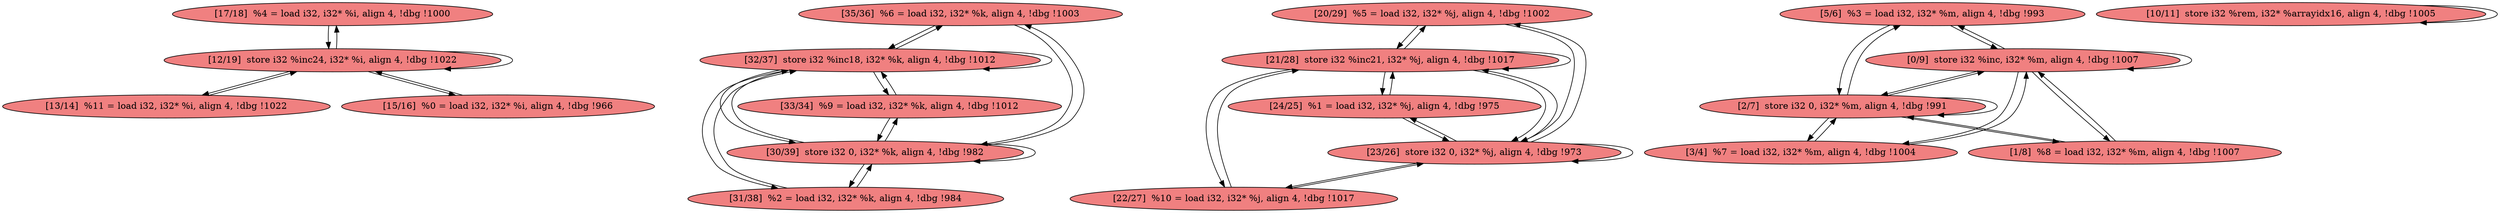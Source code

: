 
digraph G {


node238 [fillcolor=lightcoral,label="[17/18]  %4 = load i32, i32* %i, align 4, !dbg !1000",shape=ellipse,style=filled ]
node239 [fillcolor=lightcoral,label="[35/36]  %6 = load i32, i32* %k, align 4, !dbg !1003",shape=ellipse,style=filled ]
node236 [fillcolor=lightcoral,label="[32/37]  store i32 %inc18, i32* %k, align 4, !dbg !1012",shape=ellipse,style=filled ]
node225 [fillcolor=lightcoral,label="[20/29]  %5 = load i32, i32* %j, align 4, !dbg !1002",shape=ellipse,style=filled ]
node234 [fillcolor=lightcoral,label="[5/6]  %3 = load i32, i32* %m, align 4, !dbg !993",shape=ellipse,style=filled ]
node222 [fillcolor=lightcoral,label="[10/11]  store i32 %rem, i32* %arrayidx16, align 4, !dbg !1005",shape=ellipse,style=filled ]
node224 [fillcolor=lightcoral,label="[12/19]  store i32 %inc24, i32* %i, align 4, !dbg !1022",shape=ellipse,style=filled ]
node231 [fillcolor=lightcoral,label="[21/28]  store i32 %inc21, i32* %j, align 4, !dbg !1017",shape=ellipse,style=filled ]
node223 [fillcolor=lightcoral,label="[3/4]  %7 = load i32, i32* %m, align 4, !dbg !1004",shape=ellipse,style=filled ]
node220 [fillcolor=lightcoral,label="[0/9]  store i32 %inc, i32* %m, align 4, !dbg !1007",shape=ellipse,style=filled ]
node221 [fillcolor=lightcoral,label="[1/8]  %8 = load i32, i32* %m, align 4, !dbg !1007",shape=ellipse,style=filled ]
node226 [fillcolor=lightcoral,label="[13/14]  %11 = load i32, i32* %i, align 4, !dbg !1022",shape=ellipse,style=filled ]
node237 [fillcolor=lightcoral,label="[23/26]  store i32 0, i32* %j, align 4, !dbg !973",shape=ellipse,style=filled ]
node228 [fillcolor=lightcoral,label="[15/16]  %0 = load i32, i32* %i, align 4, !dbg !966",shape=ellipse,style=filled ]
node229 [fillcolor=lightcoral,label="[31/38]  %2 = load i32, i32* %k, align 4, !dbg !984",shape=ellipse,style=filled ]
node227 [fillcolor=lightcoral,label="[30/39]  store i32 0, i32* %k, align 4, !dbg !982",shape=ellipse,style=filled ]
node230 [fillcolor=lightcoral,label="[22/27]  %10 = load i32, i32* %j, align 4, !dbg !1017",shape=ellipse,style=filled ]
node232 [fillcolor=lightcoral,label="[24/25]  %1 = load i32, i32* %j, align 4, !dbg !975",shape=ellipse,style=filled ]
node233 [fillcolor=lightcoral,label="[2/7]  store i32 0, i32* %m, align 4, !dbg !991",shape=ellipse,style=filled ]
node235 [fillcolor=lightcoral,label="[33/34]  %9 = load i32, i32* %k, align 4, !dbg !1012",shape=ellipse,style=filled ]

node231->node237 [ ]
node237->node230 [ ]
node231->node230 [ ]
node230->node231 [ ]
node229->node236 [ ]
node236->node229 [ ]
node239->node227 [ ]
node236->node227 [ ]
node233->node220 [ ]
node220->node223 [ ]
node223->node220 [ ]
node227->node229 [ ]
node224->node228 [ ]
node224->node224 [ ]
node222->node222 [ ]
node237->node231 [ ]
node220->node234 [ ]
node232->node231 [ ]
node223->node233 [ ]
node234->node220 [ ]
node236->node235 [ ]
node227->node236 [ ]
node220->node233 [ ]
node233->node233 [ ]
node233->node223 [ ]
node234->node233 [ ]
node224->node238 [ ]
node229->node227 [ ]
node233->node221 [ ]
node228->node224 [ ]
node237->node232 [ ]
node237->node225 [ ]
node227->node235 [ ]
node239->node236 [ ]
node236->node239 [ ]
node225->node237 [ ]
node233->node234 [ ]
node238->node224 [ ]
node227->node227 [ ]
node225->node231 [ ]
node224->node226 [ ]
node231->node232 [ ]
node221->node233 [ ]
node232->node237 [ ]
node236->node236 [ ]
node235->node236 [ ]
node220->node221 [ ]
node221->node220 [ ]
node226->node224 [ ]
node220->node220 [ ]
node227->node239 [ ]
node237->node237 [ ]
node230->node237 [ ]
node235->node227 [ ]
node231->node225 [ ]
node231->node231 [ ]


}

